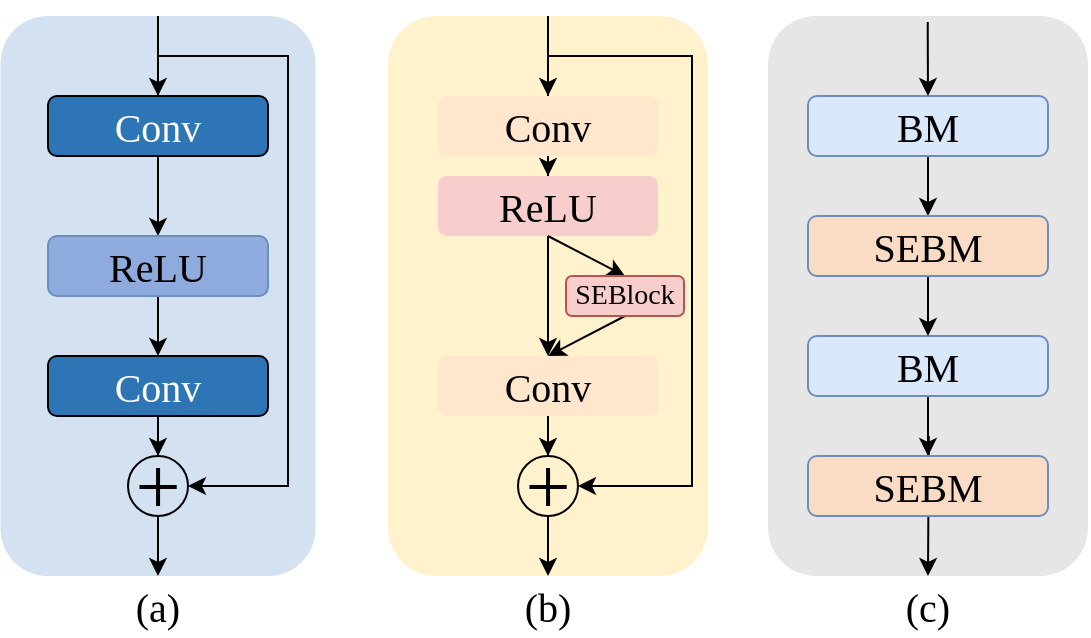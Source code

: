 <mxfile version="24.7.17">
  <diagram name="第 1 页" id="temUkVN_BuvwDPNhmD6f">
    <mxGraphModel dx="819" dy="422" grid="1" gridSize="10" guides="1" tooltips="1" connect="1" arrows="1" fold="1" page="1" pageScale="1" pageWidth="827" pageHeight="1169" math="0" shadow="0">
      <root>
        <mxCell id="0" />
        <mxCell id="1" parent="0" />
        <mxCell id="SQS7vyjTyptjjihE2VLE-5" value="" style="rounded=1;whiteSpace=wrap;html=1;fillColor=#D4e1f1;strokeColor=none;" parent="1" vertex="1">
          <mxGeometry x="196.25" y="150" width="157.5" height="280" as="geometry" />
        </mxCell>
        <mxCell id="SQS7vyjTyptjjihE2VLE-12" style="edgeStyle=orthogonalEdgeStyle;rounded=0;orthogonalLoop=1;jettySize=auto;html=1;entryX=0.5;entryY=0;entryDx=0;entryDy=0;" parent="1" source="SQS7vyjTyptjjihE2VLE-6" target="SQS7vyjTyptjjihE2VLE-8" edge="1">
          <mxGeometry relative="1" as="geometry" />
        </mxCell>
        <mxCell id="SQS7vyjTyptjjihE2VLE-16" style="edgeStyle=orthogonalEdgeStyle;rounded=0;orthogonalLoop=1;jettySize=auto;html=1;exitX=1;exitY=0.5;exitDx=0;exitDy=0;entryX=1;entryY=0.5;entryDx=0;entryDy=0;" parent="1" source="SQS7vyjTyptjjihE2VLE-6" target="SQS7vyjTyptjjihE2VLE-9" edge="1">
          <mxGeometry relative="1" as="geometry">
            <Array as="points">
              <mxPoint x="275" y="215" />
              <mxPoint x="275" y="170" />
              <mxPoint x="340" y="170" />
              <mxPoint x="340" y="385" />
            </Array>
          </mxGeometry>
        </mxCell>
        <mxCell id="SQS7vyjTyptjjihE2VLE-6" value="&lt;font color=&quot;#ffffff&quot; style=&quot;font-size: 20px;&quot; face=&quot;Times New Roman&quot;&gt;Conv&lt;/font&gt;" style="rounded=1;whiteSpace=wrap;html=1;fillColor=#2e75b6;" parent="1" vertex="1">
          <mxGeometry x="220" y="190" width="110" height="30" as="geometry" />
        </mxCell>
        <mxCell id="SQS7vyjTyptjjihE2VLE-15" style="edgeStyle=orthogonalEdgeStyle;rounded=0;orthogonalLoop=1;jettySize=auto;html=1;entryX=0.5;entryY=0;entryDx=0;entryDy=0;" parent="1" source="SQS7vyjTyptjjihE2VLE-7" target="SQS7vyjTyptjjihE2VLE-9" edge="1">
          <mxGeometry relative="1" as="geometry" />
        </mxCell>
        <mxCell id="SQS7vyjTyptjjihE2VLE-7" value="&lt;font color=&quot;#ffffff&quot; style=&quot;font-size: 20px;&quot; face=&quot;Times New Roman&quot;&gt;Conv&lt;/font&gt;" style="rounded=1;whiteSpace=wrap;html=1;fontSize=20;fillColor=#2e75b6;" parent="1" vertex="1">
          <mxGeometry x="220" y="320" width="110" height="30" as="geometry" />
        </mxCell>
        <mxCell id="SQS7vyjTyptjjihE2VLE-14" style="edgeStyle=orthogonalEdgeStyle;rounded=0;orthogonalLoop=1;jettySize=auto;html=1;entryX=0.5;entryY=0;entryDx=0;entryDy=0;" parent="1" source="SQS7vyjTyptjjihE2VLE-8" target="SQS7vyjTyptjjihE2VLE-7" edge="1">
          <mxGeometry relative="1" as="geometry" />
        </mxCell>
        <mxCell id="SQS7vyjTyptjjihE2VLE-8" value="&lt;font style=&quot;font-size: 20px;&quot; face=&quot;Times New Roman&quot;&gt;ReLU&lt;/font&gt;" style="rounded=1;whiteSpace=wrap;html=1;fillColor=#8faadc;strokeColor=#6c8ebf;" parent="1" vertex="1">
          <mxGeometry x="220" y="260" width="110" height="30" as="geometry" />
        </mxCell>
        <mxCell id="SQS7vyjTyptjjihE2VLE-9" value="&lt;font face=&quot;Times New Roman&quot; style=&quot;font-size: 40px;&quot;&gt;+&lt;/font&gt;" style="ellipse;whiteSpace=wrap;html=1;aspect=fixed;fillColor=none;" parent="1" vertex="1">
          <mxGeometry x="260" y="370" width="30" height="30" as="geometry" />
        </mxCell>
        <mxCell id="SQS7vyjTyptjjihE2VLE-18" value="" style="rounded=1;whiteSpace=wrap;html=1;fillColor=#E6E6E6;strokeColor=none;" parent="1" vertex="1">
          <mxGeometry x="580" y="150" width="160" height="280" as="geometry" />
        </mxCell>
        <mxCell id="SQS7vyjTyptjjihE2VLE-19" style="edgeStyle=orthogonalEdgeStyle;rounded=0;orthogonalLoop=1;jettySize=auto;html=1;entryX=0.5;entryY=0;entryDx=0;entryDy=0;" parent="1" source="SQS7vyjTyptjjihE2VLE-21" target="SQS7vyjTyptjjihE2VLE-25" edge="1">
          <mxGeometry relative="1" as="geometry" />
        </mxCell>
        <mxCell id="SQS7vyjTyptjjihE2VLE-21" value="&lt;font style=&quot;font-size: 20px;&quot; face=&quot;Times New Roman&quot;&gt;BM&lt;/font&gt;" style="rounded=1;whiteSpace=wrap;html=1;fillColor=#dae8fc;strokeColor=#6c8ebf;flipV=1;" parent="1" vertex="1">
          <mxGeometry x="600" y="190" width="120" height="30" as="geometry" />
        </mxCell>
        <mxCell id="SQS7vyjTyptjjihE2VLE-32" style="edgeStyle=orthogonalEdgeStyle;rounded=0;orthogonalLoop=1;jettySize=auto;html=1;entryX=0.5;entryY=0;entryDx=0;entryDy=0;" parent="1" source="SQS7vyjTyptjjihE2VLE-23" target="SQS7vyjTyptjjihE2VLE-29" edge="1">
          <mxGeometry relative="1" as="geometry" />
        </mxCell>
        <mxCell id="SQS7vyjTyptjjihE2VLE-23" value="&lt;font style=&quot;font-size: 20px;&quot; face=&quot;Times New Roman&quot;&gt;BM&lt;/font&gt;" style="rounded=1;whiteSpace=wrap;html=1;fontSize=20;fillColor=#dae8fc;strokeColor=#6c8ebf;flipV=1;" parent="1" vertex="1">
          <mxGeometry x="600" y="310" width="120" height="30" as="geometry" />
        </mxCell>
        <mxCell id="SQS7vyjTyptjjihE2VLE-24" style="edgeStyle=orthogonalEdgeStyle;rounded=0;orthogonalLoop=1;jettySize=auto;html=1;entryX=0.5;entryY=0;entryDx=0;entryDy=0;" parent="1" source="SQS7vyjTyptjjihE2VLE-25" target="SQS7vyjTyptjjihE2VLE-23" edge="1">
          <mxGeometry relative="1" as="geometry" />
        </mxCell>
        <mxCell id="SQS7vyjTyptjjihE2VLE-25" value="&lt;font style=&quot;font-size: 20px;&quot; face=&quot;Times New Roman&quot;&gt;SEBM&lt;/font&gt;" style="rounded=1;whiteSpace=wrap;html=1;fillColor=#fadbc6;strokeColor=#6c8ebf;flipV=1;" parent="1" vertex="1">
          <mxGeometry x="600" y="250" width="120" height="30" as="geometry" />
        </mxCell>
        <mxCell id="SQS7vyjTyptjjihE2VLE-26" style="edgeStyle=orthogonalEdgeStyle;rounded=0;orthogonalLoop=1;jettySize=auto;html=1;entryX=0.5;entryY=1;entryDx=0;entryDy=0;" parent="1" target="SQS7vyjTyptjjihE2VLE-18" edge="1">
          <mxGeometry relative="1" as="geometry">
            <mxPoint x="659.86" y="410" as="targetPoint" />
            <mxPoint x="659.86" y="380" as="sourcePoint" />
          </mxGeometry>
        </mxCell>
        <mxCell id="SQS7vyjTyptjjihE2VLE-29" value="&lt;font style=&quot;font-size: 20px;&quot; face=&quot;Times New Roman&quot;&gt;SEBM&lt;/font&gt;" style="rounded=1;whiteSpace=wrap;html=1;fillColor=#fadbc6;strokeColor=#6c8ebf;flipV=1;" parent="1" vertex="1">
          <mxGeometry x="600" y="370" width="120" height="30" as="geometry" />
        </mxCell>
        <mxCell id="SQS7vyjTyptjjihE2VLE-31" style="edgeStyle=orthogonalEdgeStyle;rounded=0;orthogonalLoop=1;jettySize=auto;html=1;entryX=0.5;entryY=0;entryDx=0;entryDy=0;" parent="1" edge="1" target="SQS7vyjTyptjjihE2VLE-21">
          <mxGeometry relative="1" as="geometry">
            <mxPoint x="659.86" y="153" as="sourcePoint" />
            <mxPoint x="659.86" y="180" as="targetPoint" />
          </mxGeometry>
        </mxCell>
        <mxCell id="SQS7vyjTyptjjihE2VLE-36" value="" style="endArrow=classic;html=1;rounded=0;exitX=0.5;exitY=0;exitDx=0;exitDy=0;entryX=0.5;entryY=0;entryDx=0;entryDy=0;" parent="1" source="SQS7vyjTyptjjihE2VLE-5" target="SQS7vyjTyptjjihE2VLE-6" edge="1">
          <mxGeometry width="50" height="50" relative="1" as="geometry">
            <mxPoint x="260" y="220" as="sourcePoint" />
            <mxPoint x="310" y="170" as="targetPoint" />
          </mxGeometry>
        </mxCell>
        <mxCell id="SQS7vyjTyptjjihE2VLE-37" value="" style="endArrow=classic;html=1;rounded=0;exitX=0.5;exitY=1;exitDx=0;exitDy=0;entryX=0.5;entryY=1;entryDx=0;entryDy=0;" parent="1" source="SQS7vyjTyptjjihE2VLE-9" target="SQS7vyjTyptjjihE2VLE-5" edge="1">
          <mxGeometry width="50" height="50" relative="1" as="geometry">
            <mxPoint x="230" y="480" as="sourcePoint" />
            <mxPoint x="280" y="430" as="targetPoint" />
          </mxGeometry>
        </mxCell>
        <mxCell id="SQS7vyjTyptjjihE2VLE-38" value="" style="rounded=1;whiteSpace=wrap;html=1;fillColor=#fff2cc;strokeColor=none;" parent="1" vertex="1">
          <mxGeometry x="390" y="150" width="160" height="280" as="geometry" />
        </mxCell>
        <mxCell id="SQS7vyjTyptjjihE2VLE-39" style="edgeStyle=orthogonalEdgeStyle;rounded=0;orthogonalLoop=1;jettySize=auto;html=1;entryX=0.5;entryY=0;entryDx=0;entryDy=0;" parent="1" source="SQS7vyjTyptjjihE2VLE-41" target="SQS7vyjTyptjjihE2VLE-45" edge="1">
          <mxGeometry relative="1" as="geometry" />
        </mxCell>
        <mxCell id="SQS7vyjTyptjjihE2VLE-40" style="edgeStyle=orthogonalEdgeStyle;rounded=0;orthogonalLoop=1;jettySize=auto;html=1;exitX=1;exitY=0.5;exitDx=0;exitDy=0;entryX=1;entryY=0.5;entryDx=0;entryDy=0;" parent="1" source="SQS7vyjTyptjjihE2VLE-41" target="SQS7vyjTyptjjihE2VLE-46" edge="1">
          <mxGeometry relative="1" as="geometry">
            <Array as="points">
              <mxPoint x="470" y="205" />
              <mxPoint x="470" y="170" />
              <mxPoint x="542" y="170" />
              <mxPoint x="542" y="385" />
            </Array>
          </mxGeometry>
        </mxCell>
        <mxCell id="SQS7vyjTyptjjihE2VLE-41" value="&lt;font style=&quot;font-size: 20px;&quot; face=&quot;Times New Roman&quot;&gt;Conv&lt;/font&gt;" style="rounded=1;whiteSpace=wrap;html=1;fillColor=#ffe6cc;strokeColor=none;" parent="1" vertex="1">
          <mxGeometry x="415" y="190" width="110" height="30" as="geometry" />
        </mxCell>
        <mxCell id="SQS7vyjTyptjjihE2VLE-42" style="edgeStyle=orthogonalEdgeStyle;rounded=0;orthogonalLoop=1;jettySize=auto;html=1;entryX=0.5;entryY=0;entryDx=0;entryDy=0;" parent="1" source="SQS7vyjTyptjjihE2VLE-43" target="SQS7vyjTyptjjihE2VLE-46" edge="1">
          <mxGeometry relative="1" as="geometry" />
        </mxCell>
        <mxCell id="SQS7vyjTyptjjihE2VLE-43" value="&lt;font style=&quot;font-size: 20px;&quot; face=&quot;Times New Roman&quot;&gt;Conv&lt;/font&gt;" style="rounded=1;whiteSpace=wrap;html=1;fontSize=20;fillColor=#ffe6cc;strokeColor=none;" parent="1" vertex="1">
          <mxGeometry x="415" y="320" width="110" height="30" as="geometry" />
        </mxCell>
        <mxCell id="SQS7vyjTyptjjihE2VLE-44" style="edgeStyle=orthogonalEdgeStyle;rounded=0;orthogonalLoop=1;jettySize=auto;html=1;entryX=0.5;entryY=0;entryDx=0;entryDy=0;" parent="1" source="SQS7vyjTyptjjihE2VLE-45" target="SQS7vyjTyptjjihE2VLE-43" edge="1">
          <mxGeometry relative="1" as="geometry" />
        </mxCell>
        <mxCell id="SQS7vyjTyptjjihE2VLE-45" value="&lt;font style=&quot;font-size: 20px;&quot; face=&quot;Times New Roman&quot;&gt;ReLU&lt;/font&gt;" style="rounded=1;whiteSpace=wrap;html=1;fillColor=#f8cecc;strokeColor=none;" parent="1" vertex="1">
          <mxGeometry x="415" y="230" width="110" height="30" as="geometry" />
        </mxCell>
        <mxCell id="SQS7vyjTyptjjihE2VLE-46" value="&lt;font face=&quot;Times New Roman&quot; style=&quot;font-size: 40px;&quot;&gt;+&lt;/font&gt;" style="ellipse;whiteSpace=wrap;html=1;aspect=fixed;fillColor=none;" parent="1" vertex="1">
          <mxGeometry x="455" y="370" width="30" height="30" as="geometry" />
        </mxCell>
        <mxCell id="SQS7vyjTyptjjihE2VLE-49" value="" style="endArrow=classic;html=1;rounded=0;entryX=0.5;entryY=0;entryDx=0;entryDy=0;" parent="1" target="SQS7vyjTyptjjihE2VLE-52" edge="1">
          <mxGeometry width="50" height="50" relative="1" as="geometry">
            <mxPoint x="470" y="260" as="sourcePoint" />
            <mxPoint x="502" y="280" as="targetPoint" />
          </mxGeometry>
        </mxCell>
        <mxCell id="SQS7vyjTyptjjihE2VLE-50" value="" style="endArrow=classic;html=1;rounded=0;entryX=0.5;entryY=0;entryDx=0;entryDy=0;exitX=0.5;exitY=1;exitDx=0;exitDy=0;" parent="1" source="SQS7vyjTyptjjihE2VLE-52" target="SQS7vyjTyptjjihE2VLE-43" edge="1">
          <mxGeometry width="50" height="50" relative="1" as="geometry">
            <mxPoint x="502" y="300" as="sourcePoint" />
            <mxPoint x="504" y="300" as="targetPoint" />
          </mxGeometry>
        </mxCell>
        <mxCell id="SQS7vyjTyptjjihE2VLE-52" value="&lt;font style=&quot;font-size: 14px;&quot; face=&quot;Times New Roman&quot;&gt;SEBlock&lt;/font&gt;" style="rounded=1;whiteSpace=wrap;html=1;fillColor=#f8cecc;strokeColor=#b85450;" parent="1" vertex="1">
          <mxGeometry x="479" y="280" width="59" height="20" as="geometry" />
        </mxCell>
        <mxCell id="SQS7vyjTyptjjihE2VLE-54" value="" style="endArrow=classic;html=1;rounded=0;entryX=0.5;entryY=1;entryDx=0;entryDy=0;exitX=0.5;exitY=1;exitDx=0;exitDy=0;" parent="1" source="SQS7vyjTyptjjihE2VLE-46" target="SQS7vyjTyptjjihE2VLE-38" edge="1">
          <mxGeometry width="50" height="50" relative="1" as="geometry">
            <mxPoint x="402" y="340" as="sourcePoint" />
            <mxPoint x="452" y="290" as="targetPoint" />
          </mxGeometry>
        </mxCell>
        <mxCell id="SQS7vyjTyptjjihE2VLE-55" value="" style="endArrow=classic;html=1;rounded=0;exitX=0.5;exitY=0;exitDx=0;exitDy=0;entryX=0.5;entryY=0;entryDx=0;entryDy=0;" parent="1" source="SQS7vyjTyptjjihE2VLE-38" target="SQS7vyjTyptjjihE2VLE-41" edge="1">
          <mxGeometry width="50" height="50" relative="1" as="geometry">
            <mxPoint x="455.0" y="90.32" as="sourcePoint" />
            <mxPoint x="456.51" y="80" as="targetPoint" />
          </mxGeometry>
        </mxCell>
        <mxCell id="SQS7vyjTyptjjihE2VLE-56" value="&lt;font face=&quot;Times New Roman&quot;&gt;&lt;span style=&quot;font-size: 20px;&quot;&gt;(a)&lt;/span&gt;&lt;/font&gt;" style="text;html=1;align=center;verticalAlign=middle;whiteSpace=wrap;rounded=0;" parent="1" vertex="1">
          <mxGeometry x="245" y="430" width="60" height="30" as="geometry" />
        </mxCell>
        <mxCell id="SQS7vyjTyptjjihE2VLE-57" value="&lt;font face=&quot;Times New Roman&quot;&gt;&lt;span style=&quot;font-size: 20px;&quot;&gt;(b)&lt;/span&gt;&lt;/font&gt;" style="text;html=1;align=center;verticalAlign=middle;whiteSpace=wrap;rounded=0;" parent="1" vertex="1">
          <mxGeometry x="440" y="430" width="60" height="30" as="geometry" />
        </mxCell>
        <mxCell id="-E84i89kFe_8swXgUYHA-1" value="&lt;font face=&quot;Times New Roman&quot;&gt;&lt;span style=&quot;font-size: 20px;&quot;&gt;(c)&lt;/span&gt;&lt;/font&gt;" style="text;html=1;align=center;verticalAlign=middle;whiteSpace=wrap;rounded=0;" vertex="1" parent="1">
          <mxGeometry x="630" y="430" width="60" height="30" as="geometry" />
        </mxCell>
      </root>
    </mxGraphModel>
  </diagram>
</mxfile>
